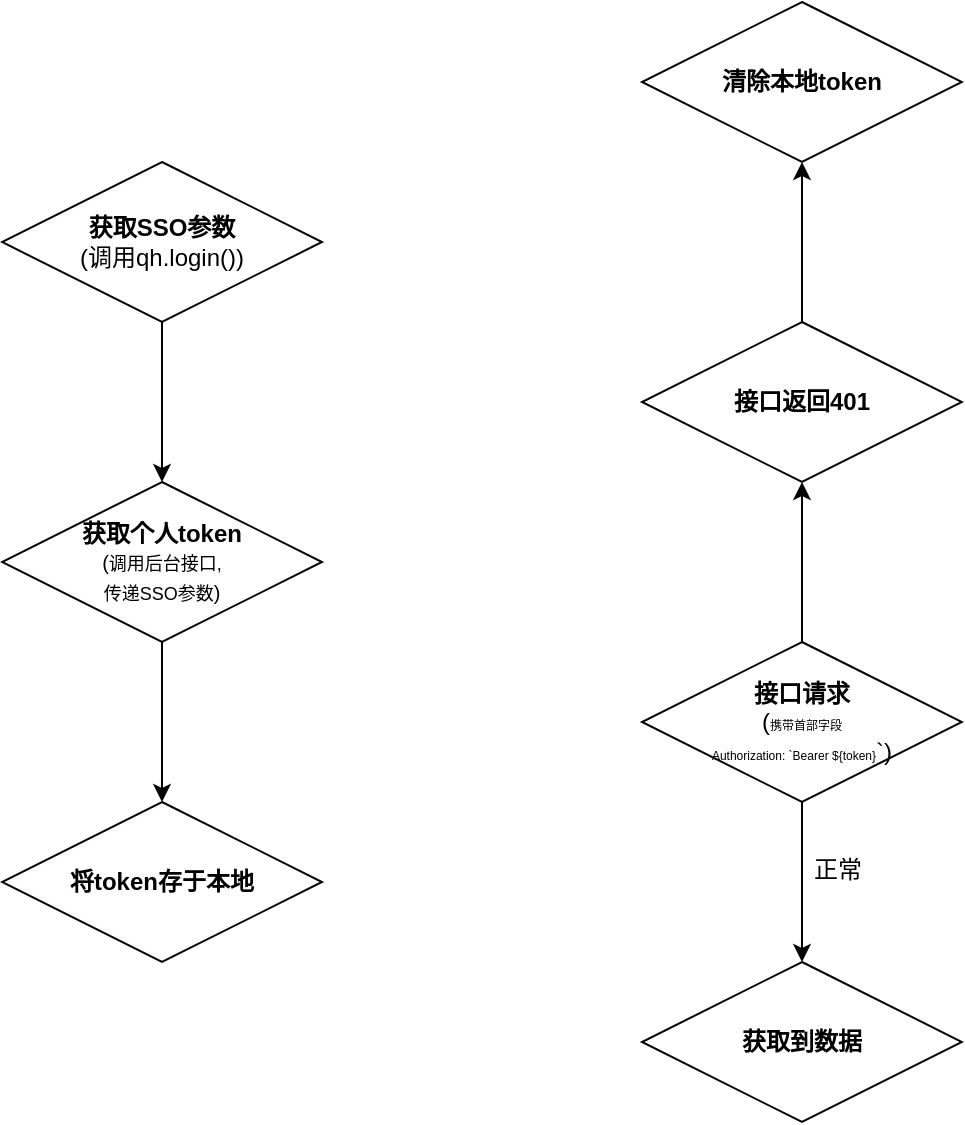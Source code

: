 <mxfile version="15.1.0" type="github">
  <diagram id="aVke36S9Kl_TpLU73RCS" name="第 1 页">
    <mxGraphModel dx="946" dy="539" grid="1" gridSize="10" guides="1" tooltips="1" connect="1" arrows="1" fold="1" page="1" pageScale="1" pageWidth="827" pageHeight="1169" math="0" shadow="0">
      <root>
        <mxCell id="0" />
        <mxCell id="1" parent="0" />
        <mxCell id="8StqNC24kNaqRqgJd3lh-9" style="edgeStyle=orthogonalEdgeStyle;rounded=0;orthogonalLoop=1;jettySize=auto;html=1;entryX=0.5;entryY=0;entryDx=0;entryDy=0;" edge="1" parent="1" source="8StqNC24kNaqRqgJd3lh-1" target="8StqNC24kNaqRqgJd3lh-4">
          <mxGeometry relative="1" as="geometry">
            <mxPoint x="280" y="330" as="targetPoint" />
          </mxGeometry>
        </mxCell>
        <mxCell id="8StqNC24kNaqRqgJd3lh-1" value="&lt;b&gt;获取SSO参数&lt;br&gt;&lt;/b&gt;(调用qh.login())" style="rhombus;whiteSpace=wrap;html=1;" vertex="1" parent="1">
          <mxGeometry x="200" y="200" width="160" height="80" as="geometry" />
        </mxCell>
        <mxCell id="8StqNC24kNaqRqgJd3lh-11" style="edgeStyle=orthogonalEdgeStyle;rounded=0;orthogonalLoop=1;jettySize=auto;html=1;entryX=0.5;entryY=0;entryDx=0;entryDy=0;" edge="1" parent="1" source="8StqNC24kNaqRqgJd3lh-4" target="8StqNC24kNaqRqgJd3lh-10">
          <mxGeometry relative="1" as="geometry" />
        </mxCell>
        <mxCell id="8StqNC24kNaqRqgJd3lh-4" value="&lt;b&gt;获取个人token&lt;br&gt;&lt;/b&gt;&lt;font style=&quot;font-size: 10px&quot;&gt;(&lt;/font&gt;&lt;font style=&quot;font-size: 9px&quot;&gt;调用后台接口, &lt;br&gt;传递SSO参数&lt;/font&gt;&lt;font style=&quot;font-size: 10px&quot;&gt;)&lt;/font&gt;" style="rhombus;whiteSpace=wrap;html=1;" vertex="1" parent="1">
          <mxGeometry x="200" y="360" width="160" height="80" as="geometry" />
        </mxCell>
        <mxCell id="8StqNC24kNaqRqgJd3lh-10" value="&lt;b&gt;将token存于本地&lt;/b&gt;" style="rhombus;whiteSpace=wrap;html=1;" vertex="1" parent="1">
          <mxGeometry x="200" y="520" width="160" height="80" as="geometry" />
        </mxCell>
        <mxCell id="8StqNC24kNaqRqgJd3lh-17" style="edgeStyle=orthogonalEdgeStyle;rounded=0;orthogonalLoop=1;jettySize=auto;html=1;entryX=0.5;entryY=0;entryDx=0;entryDy=0;" edge="1" parent="1" source="8StqNC24kNaqRqgJd3lh-13" target="8StqNC24kNaqRqgJd3lh-15">
          <mxGeometry relative="1" as="geometry" />
        </mxCell>
        <mxCell id="8StqNC24kNaqRqgJd3lh-24" style="edgeStyle=orthogonalEdgeStyle;rounded=0;orthogonalLoop=1;jettySize=auto;html=1;" edge="1" parent="1" source="8StqNC24kNaqRqgJd3lh-13">
          <mxGeometry relative="1" as="geometry">
            <mxPoint x="600" y="360" as="targetPoint" />
          </mxGeometry>
        </mxCell>
        <mxCell id="8StqNC24kNaqRqgJd3lh-13" value="&lt;b&gt;接口请求&lt;br&gt;&lt;/b&gt;(&lt;font style=&quot;font-size: 6px&quot;&gt;&lt;font style=&quot;font-size: 6px&quot;&gt;携带首部字段&lt;br style=&quot;font-size: 6px&quot;&gt;Authorization: `Bearer ${token&lt;/font&gt;}&lt;/font&gt;`)" style="rhombus;whiteSpace=wrap;html=1;" vertex="1" parent="1">
          <mxGeometry x="520" y="440" width="160" height="80" as="geometry" />
        </mxCell>
        <mxCell id="8StqNC24kNaqRqgJd3lh-15" value="&lt;b&gt;获取到数据&lt;/b&gt;" style="rhombus;whiteSpace=wrap;html=1;" vertex="1" parent="1">
          <mxGeometry x="520" y="600" width="160" height="80" as="geometry" />
        </mxCell>
        <mxCell id="8StqNC24kNaqRqgJd3lh-18" value="正常" style="text;strokeColor=none;fillColor=none;align=left;verticalAlign=top;spacingLeft=4;spacingRight=4;overflow=hidden;rotatable=0;points=[[0,0.5],[1,0.5]];portConstraint=eastwest;" vertex="1" parent="1">
          <mxGeometry x="600" y="540" width="60" height="26" as="geometry" />
        </mxCell>
        <mxCell id="8StqNC24kNaqRqgJd3lh-25" style="edgeStyle=orthogonalEdgeStyle;rounded=0;orthogonalLoop=1;jettySize=auto;html=1;entryX=0.5;entryY=1;entryDx=0;entryDy=0;" edge="1" parent="1" source="8StqNC24kNaqRqgJd3lh-22" target="8StqNC24kNaqRqgJd3lh-23">
          <mxGeometry relative="1" as="geometry" />
        </mxCell>
        <mxCell id="8StqNC24kNaqRqgJd3lh-22" value="&lt;b&gt;接口返回401&lt;/b&gt;" style="rhombus;whiteSpace=wrap;html=1;" vertex="1" parent="1">
          <mxGeometry x="520" y="280" width="160" height="80" as="geometry" />
        </mxCell>
        <mxCell id="8StqNC24kNaqRqgJd3lh-23" value="&lt;b&gt;清除本地token&lt;/b&gt;" style="rhombus;whiteSpace=wrap;html=1;" vertex="1" parent="1">
          <mxGeometry x="520" y="120" width="160" height="80" as="geometry" />
        </mxCell>
      </root>
    </mxGraphModel>
  </diagram>
</mxfile>
